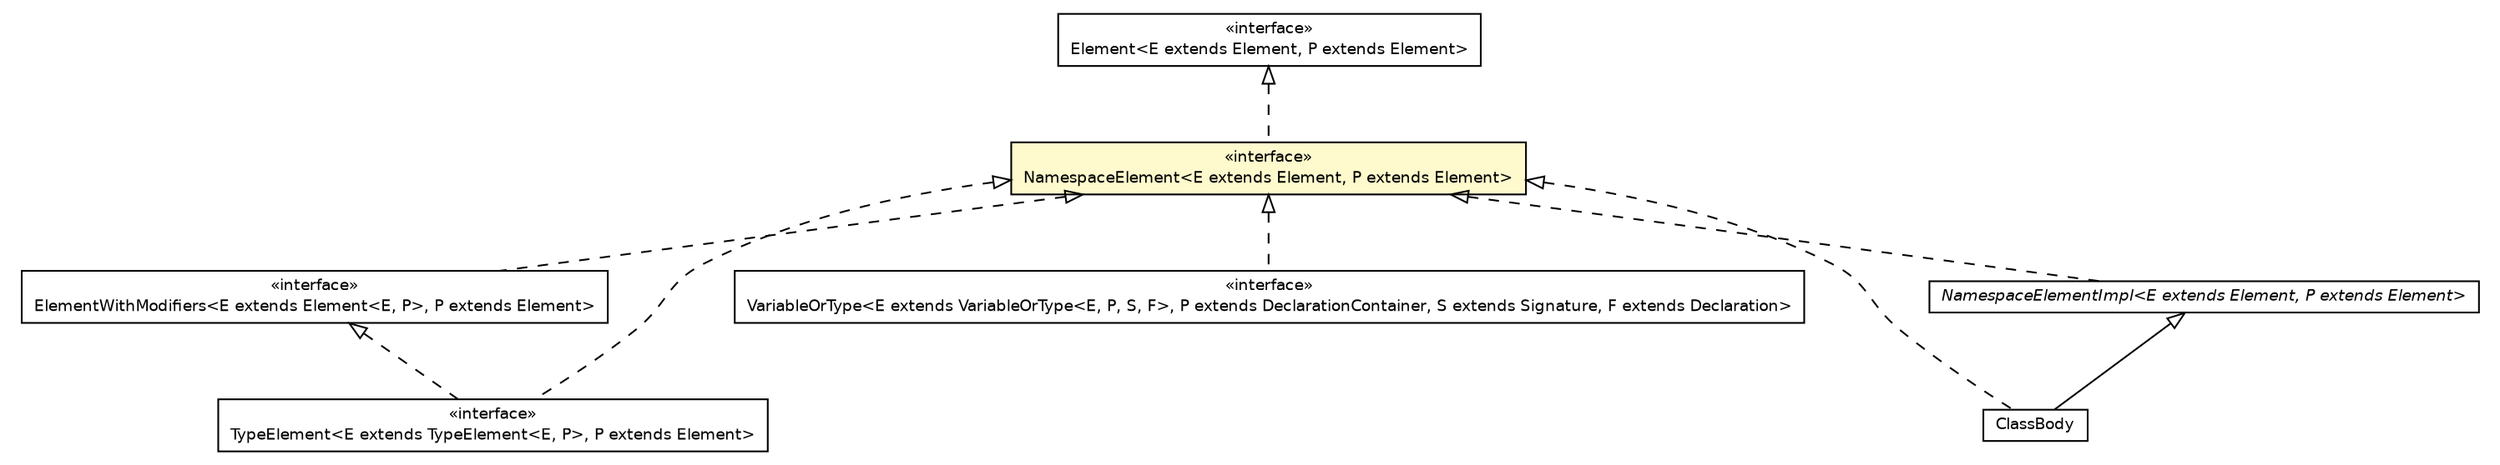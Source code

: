 #!/usr/local/bin/dot
#
# Class diagram 
# Generated by UMLGraph version 5.2 (http://www.umlgraph.org/)
#

digraph G {
	edge [fontname="Helvetica",fontsize=10,labelfontname="Helvetica",labelfontsize=10];
	node [fontname="Helvetica",fontsize=10,shape=plaintext];
	nodesep=0.25;
	ranksep=0.5;
	// chameleon.core.element.Element<E extends chameleon.core.element.Element, P extends chameleon.core.element.Element>
	c17051 [label=<<table title="chameleon.core.element.Element" border="0" cellborder="1" cellspacing="0" cellpadding="2" port="p" href="../element/Element.html">
		<tr><td><table border="0" cellspacing="0" cellpadding="1">
<tr><td align="center" balign="center"> &#171;interface&#187; </td></tr>
<tr><td align="center" balign="center"> Element&lt;E extends Element, P extends Element&gt; </td></tr>
		</table></td></tr>
		</table>>, fontname="Helvetica", fontcolor="black", fontsize=9.0];
	// chameleon.core.modifier.ElementWithModifiers<E extends chameleon.core.element.Element<E, P>, P extends chameleon.core.element.Element>
	c17106 [label=<<table title="chameleon.core.modifier.ElementWithModifiers" border="0" cellborder="1" cellspacing="0" cellpadding="2" port="p" href="../modifier/ElementWithModifiers.html">
		<tr><td><table border="0" cellspacing="0" cellpadding="1">
<tr><td align="center" balign="center"> &#171;interface&#187; </td></tr>
<tr><td align="center" balign="center"> ElementWithModifiers&lt;E extends Element&lt;E, P&gt;, P extends Element&gt; </td></tr>
		</table></td></tr>
		</table>>, fontname="Helvetica", fontcolor="black", fontsize=9.0];
	// chameleon.core.namespace.NamespaceElementImpl<E extends chameleon.core.element.Element, P extends chameleon.core.element.Element>
	c17113 [label=<<table title="chameleon.core.namespace.NamespaceElementImpl" border="0" cellborder="1" cellspacing="0" cellpadding="2" port="p" href="./NamespaceElementImpl.html">
		<tr><td><table border="0" cellspacing="0" cellpadding="1">
<tr><td align="center" balign="center"><font face="Helvetica-Oblique"> NamespaceElementImpl&lt;E extends Element, P extends Element&gt; </font></td></tr>
		</table></td></tr>
		</table>>, fontname="Helvetica", fontcolor="black", fontsize=9.0];
	// chameleon.core.namespace.NamespaceElement<E extends chameleon.core.element.Element, P extends chameleon.core.element.Element>
	c17114 [label=<<table title="chameleon.core.namespace.NamespaceElement" border="0" cellborder="1" cellspacing="0" cellpadding="2" port="p" bgcolor="lemonChiffon" href="./NamespaceElement.html">
		<tr><td><table border="0" cellspacing="0" cellpadding="1">
<tr><td align="center" balign="center"> &#171;interface&#187; </td></tr>
<tr><td align="center" balign="center"> NamespaceElement&lt;E extends Element, P extends Element&gt; </td></tr>
		</table></td></tr>
		</table>>, fontname="Helvetica", fontcolor="black", fontsize=9.0];
	// chameleon.core.type.VariableOrType<E extends chameleon.core.type.VariableOrType<E, P, S, F>, P extends chameleon.core.declaration.DeclarationContainer, S extends chameleon.core.declaration.Signature, F extends chameleon.core.declaration.Declaration>
	c17157 [label=<<table title="chameleon.core.type.VariableOrType" border="0" cellborder="1" cellspacing="0" cellpadding="2" port="p" href="../type/VariableOrType.html">
		<tr><td><table border="0" cellspacing="0" cellpadding="1">
<tr><td align="center" balign="center"> &#171;interface&#187; </td></tr>
<tr><td align="center" balign="center"> VariableOrType&lt;E extends VariableOrType&lt;E, P, S, F&gt;, P extends DeclarationContainer, S extends Signature, F extends Declaration&gt; </td></tr>
		</table></td></tr>
		</table>>, fontname="Helvetica", fontcolor="black", fontsize=9.0];
	// chameleon.core.type.TypeElement<E extends chameleon.core.type.TypeElement<E, P>, P extends chameleon.core.element.Element>
	c17162 [label=<<table title="chameleon.core.type.TypeElement" border="0" cellborder="1" cellspacing="0" cellpadding="2" port="p" href="../type/TypeElement.html">
		<tr><td><table border="0" cellspacing="0" cellpadding="1">
<tr><td align="center" balign="center"> &#171;interface&#187; </td></tr>
<tr><td align="center" balign="center"> TypeElement&lt;E extends TypeElement&lt;E, P&gt;, P extends Element&gt; </td></tr>
		</table></td></tr>
		</table>>, fontname="Helvetica", fontcolor="black", fontsize=9.0];
	// chameleon.core.type.ClassBody
	c17171 [label=<<table title="chameleon.core.type.ClassBody" border="0" cellborder="1" cellspacing="0" cellpadding="2" port="p" href="../type/ClassBody.html">
		<tr><td><table border="0" cellspacing="0" cellpadding="1">
<tr><td align="center" balign="center"> ClassBody </td></tr>
		</table></td></tr>
		</table>>, fontname="Helvetica", fontcolor="black", fontsize=9.0];
	//chameleon.core.modifier.ElementWithModifiers<E extends chameleon.core.element.Element<E, P>, P extends chameleon.core.element.Element> implements chameleon.core.namespace.NamespaceElement<E extends chameleon.core.element.Element, P extends chameleon.core.element.Element>
	c17114:p -> c17106:p [dir=back,arrowtail=empty,style=dashed];
	//chameleon.core.namespace.NamespaceElementImpl<E extends chameleon.core.element.Element, P extends chameleon.core.element.Element> implements chameleon.core.namespace.NamespaceElement<E extends chameleon.core.element.Element, P extends chameleon.core.element.Element>
	c17114:p -> c17113:p [dir=back,arrowtail=empty,style=dashed];
	//chameleon.core.namespace.NamespaceElement<E extends chameleon.core.element.Element, P extends chameleon.core.element.Element> implements chameleon.core.element.Element<E extends chameleon.core.element.Element, P extends chameleon.core.element.Element>
	c17051:p -> c17114:p [dir=back,arrowtail=empty,style=dashed];
	//chameleon.core.type.VariableOrType<E extends chameleon.core.type.VariableOrType<E, P, S, F>, P extends chameleon.core.declaration.DeclarationContainer, S extends chameleon.core.declaration.Signature, F extends chameleon.core.declaration.Declaration> implements chameleon.core.namespace.NamespaceElement<E extends chameleon.core.element.Element, P extends chameleon.core.element.Element>
	c17114:p -> c17157:p [dir=back,arrowtail=empty,style=dashed];
	//chameleon.core.type.TypeElement<E extends chameleon.core.type.TypeElement<E, P>, P extends chameleon.core.element.Element> implements chameleon.core.namespace.NamespaceElement<E extends chameleon.core.element.Element, P extends chameleon.core.element.Element>
	c17114:p -> c17162:p [dir=back,arrowtail=empty,style=dashed];
	//chameleon.core.type.TypeElement<E extends chameleon.core.type.TypeElement<E, P>, P extends chameleon.core.element.Element> implements chameleon.core.modifier.ElementWithModifiers<E extends chameleon.core.element.Element<E, P>, P extends chameleon.core.element.Element>
	c17106:p -> c17162:p [dir=back,arrowtail=empty,style=dashed];
	//chameleon.core.type.ClassBody extends chameleon.core.namespace.NamespaceElementImpl<chameleon.core.type.ClassBody, chameleon.core.namespace.NamespaceElement>
	c17113:p -> c17171:p [dir=back,arrowtail=empty];
	//chameleon.core.type.ClassBody implements chameleon.core.namespace.NamespaceElement<E extends chameleon.core.element.Element, P extends chameleon.core.element.Element>
	c17114:p -> c17171:p [dir=back,arrowtail=empty,style=dashed];
}

